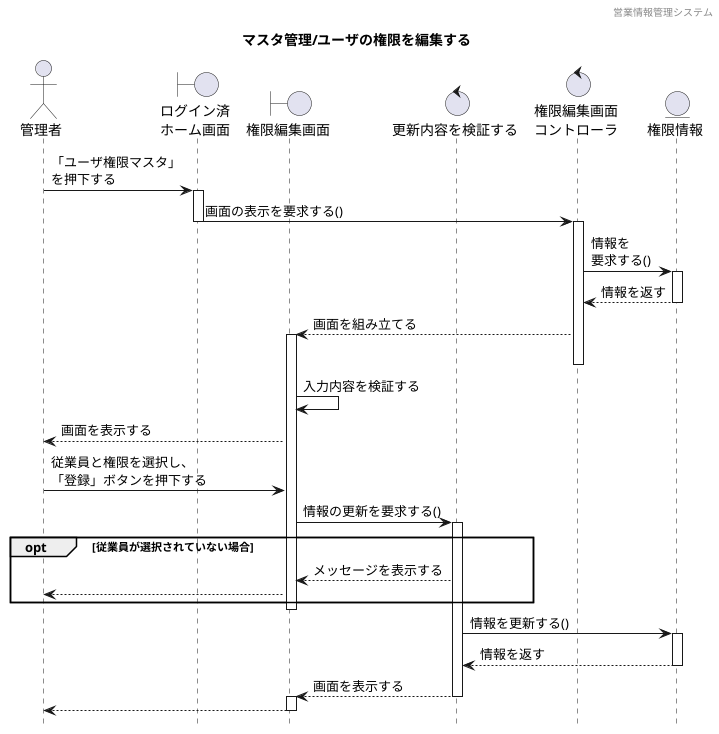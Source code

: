 @startuml sequence

hide footbox
header 営業情報管理システム
title マスタ管理/ユーザの権限を編集する

' actor "" as 
actor "管理者" as a1

' boundary "" as
boundary "ログイン済\nホーム画面" as b1
boundary "権限編集画面" as b2 

' control "" as
control "更新内容を検証する" as c2
control "権限編集画面\nコントローラ" as c4

' entity "" as
entity "権限情報" as e1

a1 -> b1:「ユーザ権限マスタ」\nを押下する
activate b1
b1 -> c4 : 画面の表示を要求する()
deactivate b1
activate c4
c4 -> e1:情報を\n要求する()
activate e1
e1 --> c4:情報を返す
deactivate e1
' c1 
c4 --> b2:画面を組み立てる
activate b2
deactivate c4
b2 -> b2:入力内容を検証する
b2 --> a1 : 画面を表示する
a1 -> b2:従業員と権限を選択し、\n「登録」ボタンを押下する
b2 -> c2:情報の更新を要求する()
activate c2
opt 従業員が選択されていない場合
c2 --> b2 : メッセージを表示する
b2 --> a1
end
deactivate b2
c2 -> e1: 情報を更新する()
activate e1
e1 --> c2:情報を返す
deactivate e1
c2 --> b2: 画面を表示する
deactivate c2
activate b2
b2 --> a1
deactivate b2

@enduml